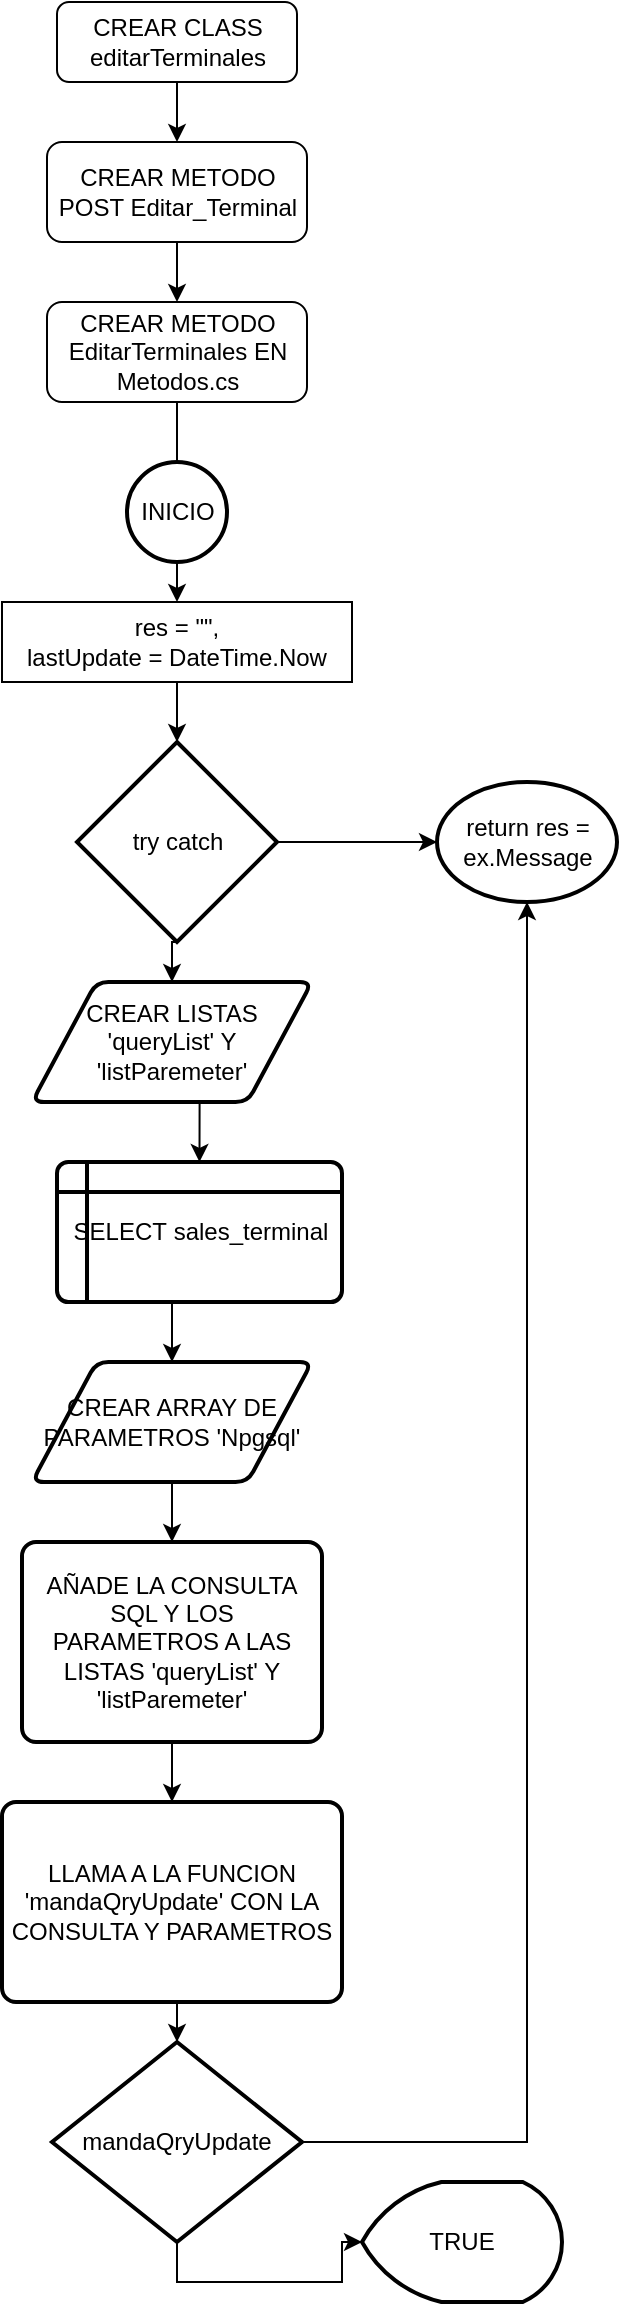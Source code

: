 <mxfile version="22.1.18" type="github">
  <diagram id="C5RBs43oDa-KdzZeNtuy" name="Page-1">
    <mxGraphModel dx="854" dy="560" grid="1" gridSize="10" guides="1" tooltips="1" connect="1" arrows="1" fold="1" page="1" pageScale="1" pageWidth="827" pageHeight="1169" math="0" shadow="0">
      <root>
        <mxCell id="WIyWlLk6GJQsqaUBKTNV-0" />
        <mxCell id="WIyWlLk6GJQsqaUBKTNV-1" parent="WIyWlLk6GJQsqaUBKTNV-0" />
        <mxCell id="eBw8Ar5XhQQsJudOyLyj-0" style="edgeStyle=orthogonalEdgeStyle;rounded=0;orthogonalLoop=1;jettySize=auto;html=1;exitX=0.5;exitY=1;exitDx=0;exitDy=0;entryX=0.5;entryY=0;entryDx=0;entryDy=0;" edge="1" parent="WIyWlLk6GJQsqaUBKTNV-1" source="eBw8Ar5XhQQsJudOyLyj-1" target="eBw8Ar5XhQQsJudOyLyj-3">
          <mxGeometry relative="1" as="geometry" />
        </mxCell>
        <mxCell id="eBw8Ar5XhQQsJudOyLyj-1" value="CREAR CLASS editarTerminales" style="rounded=1;whiteSpace=wrap;html=1;fontSize=12;glass=0;strokeWidth=1;shadow=0;" vertex="1" parent="WIyWlLk6GJQsqaUBKTNV-1">
          <mxGeometry x="67.5" width="120" height="40" as="geometry" />
        </mxCell>
        <mxCell id="eBw8Ar5XhQQsJudOyLyj-2" style="edgeStyle=orthogonalEdgeStyle;rounded=0;orthogonalLoop=1;jettySize=auto;html=1;exitX=0.5;exitY=1;exitDx=0;exitDy=0;entryX=0.5;entryY=0;entryDx=0;entryDy=0;" edge="1" parent="WIyWlLk6GJQsqaUBKTNV-1" source="eBw8Ar5XhQQsJudOyLyj-3" target="eBw8Ar5XhQQsJudOyLyj-5">
          <mxGeometry relative="1" as="geometry" />
        </mxCell>
        <mxCell id="eBw8Ar5XhQQsJudOyLyj-3" value="CREAR METODO POST Editar_Terminal" style="rounded=1;whiteSpace=wrap;html=1;" vertex="1" parent="WIyWlLk6GJQsqaUBKTNV-1">
          <mxGeometry x="62.5" y="70" width="130" height="50" as="geometry" />
        </mxCell>
        <mxCell id="eBw8Ar5XhQQsJudOyLyj-4" value="" style="edgeStyle=orthogonalEdgeStyle;rounded=0;orthogonalLoop=1;jettySize=auto;html=1;" edge="1" parent="WIyWlLk6GJQsqaUBKTNV-1" source="eBw8Ar5XhQQsJudOyLyj-5" target="eBw8Ar5XhQQsJudOyLyj-8">
          <mxGeometry relative="1" as="geometry" />
        </mxCell>
        <mxCell id="eBw8Ar5XhQQsJudOyLyj-5" value="CREAR METODO EditarTerminales EN Metodos.cs" style="rounded=1;whiteSpace=wrap;html=1;" vertex="1" parent="WIyWlLk6GJQsqaUBKTNV-1">
          <mxGeometry x="62.5" y="150" width="130" height="50" as="geometry" />
        </mxCell>
        <mxCell id="eBw8Ar5XhQQsJudOyLyj-6" value="INICIO" style="strokeWidth=2;html=1;shape=mxgraph.flowchart.start_2;whiteSpace=wrap;" vertex="1" parent="WIyWlLk6GJQsqaUBKTNV-1">
          <mxGeometry x="102.5" y="230" width="50" height="50" as="geometry" />
        </mxCell>
        <mxCell id="eBw8Ar5XhQQsJudOyLyj-7" value="" style="edgeStyle=orthogonalEdgeStyle;rounded=0;orthogonalLoop=1;jettySize=auto;html=1;" edge="1" parent="WIyWlLk6GJQsqaUBKTNV-1" source="eBw8Ar5XhQQsJudOyLyj-8" target="eBw8Ar5XhQQsJudOyLyj-10">
          <mxGeometry relative="1" as="geometry" />
        </mxCell>
        <mxCell id="eBw8Ar5XhQQsJudOyLyj-8" value="res = &quot;&quot;,&lt;br&gt;lastUpdate = DateTime.Now" style="rounded=0;whiteSpace=wrap;html=1;" vertex="1" parent="WIyWlLk6GJQsqaUBKTNV-1">
          <mxGeometry x="40" y="300" width="175" height="40" as="geometry" />
        </mxCell>
        <mxCell id="eBw8Ar5XhQQsJudOyLyj-9" style="edgeStyle=orthogonalEdgeStyle;rounded=0;orthogonalLoop=1;jettySize=auto;html=1;exitX=0.5;exitY=1;exitDx=0;exitDy=0;exitPerimeter=0;entryX=0.5;entryY=0;entryDx=0;entryDy=0;" edge="1" parent="WIyWlLk6GJQsqaUBKTNV-1" source="eBw8Ar5XhQQsJudOyLyj-10" target="eBw8Ar5XhQQsJudOyLyj-14">
          <mxGeometry relative="1" as="geometry" />
        </mxCell>
        <mxCell id="eBw8Ar5XhQQsJudOyLyj-10" value="try catch" style="strokeWidth=2;html=1;shape=mxgraph.flowchart.decision;whiteSpace=wrap;" vertex="1" parent="WIyWlLk6GJQsqaUBKTNV-1">
          <mxGeometry x="77.5" y="370" width="100" height="100" as="geometry" />
        </mxCell>
        <mxCell id="eBw8Ar5XhQQsJudOyLyj-11" value="return res = ex.Message" style="strokeWidth=2;html=1;shape=mxgraph.flowchart.start_1;whiteSpace=wrap;" vertex="1" parent="WIyWlLk6GJQsqaUBKTNV-1">
          <mxGeometry x="257.5" y="390" width="90" height="60" as="geometry" />
        </mxCell>
        <mxCell id="eBw8Ar5XhQQsJudOyLyj-12" style="edgeStyle=orthogonalEdgeStyle;rounded=0;orthogonalLoop=1;jettySize=auto;html=1;exitX=1;exitY=0.5;exitDx=0;exitDy=0;exitPerimeter=0;entryX=0;entryY=0.5;entryDx=0;entryDy=0;entryPerimeter=0;" edge="1" parent="WIyWlLk6GJQsqaUBKTNV-1" source="eBw8Ar5XhQQsJudOyLyj-10" target="eBw8Ar5XhQQsJudOyLyj-11">
          <mxGeometry relative="1" as="geometry" />
        </mxCell>
        <mxCell id="eBw8Ar5XhQQsJudOyLyj-13" style="edgeStyle=orthogonalEdgeStyle;rounded=0;orthogonalLoop=1;jettySize=auto;html=1;exitX=0.5;exitY=1;exitDx=0;exitDy=0;entryX=0.5;entryY=0;entryDx=0;entryDy=0;" edge="1" parent="WIyWlLk6GJQsqaUBKTNV-1" source="eBw8Ar5XhQQsJudOyLyj-14" target="eBw8Ar5XhQQsJudOyLyj-16">
          <mxGeometry relative="1" as="geometry" />
        </mxCell>
        <mxCell id="eBw8Ar5XhQQsJudOyLyj-14" value="CREAR LISTAS &#39;queryList&#39; Y &#39;listParemeter&#39;" style="shape=parallelogram;html=1;strokeWidth=2;perimeter=parallelogramPerimeter;whiteSpace=wrap;rounded=1;arcSize=12;size=0.23;" vertex="1" parent="WIyWlLk6GJQsqaUBKTNV-1">
          <mxGeometry x="55" y="490" width="140" height="60" as="geometry" />
        </mxCell>
        <mxCell id="eBw8Ar5XhQQsJudOyLyj-15" style="edgeStyle=orthogonalEdgeStyle;rounded=0;orthogonalLoop=1;jettySize=auto;html=1;exitX=0.5;exitY=1;exitDx=0;exitDy=0;entryX=0.5;entryY=0;entryDx=0;entryDy=0;" edge="1" parent="WIyWlLk6GJQsqaUBKTNV-1" source="eBw8Ar5XhQQsJudOyLyj-16" target="eBw8Ar5XhQQsJudOyLyj-18">
          <mxGeometry relative="1" as="geometry" />
        </mxCell>
        <mxCell id="eBw8Ar5XhQQsJudOyLyj-16" value="SELECT&amp;nbsp;sales_terminal" style="shape=internalStorage;whiteSpace=wrap;html=1;dx=15;dy=15;rounded=1;arcSize=8;strokeWidth=2;" vertex="1" parent="WIyWlLk6GJQsqaUBKTNV-1">
          <mxGeometry x="67.5" y="580" width="142.5" height="70" as="geometry" />
        </mxCell>
        <mxCell id="eBw8Ar5XhQQsJudOyLyj-17" value="" style="edgeStyle=orthogonalEdgeStyle;rounded=0;orthogonalLoop=1;jettySize=auto;html=1;" edge="1" parent="WIyWlLk6GJQsqaUBKTNV-1" source="eBw8Ar5XhQQsJudOyLyj-18" target="eBw8Ar5XhQQsJudOyLyj-20">
          <mxGeometry relative="1" as="geometry" />
        </mxCell>
        <mxCell id="eBw8Ar5XhQQsJudOyLyj-18" value="CREAR ARRAY DE PARAMETROS &#39;Npgsql&#39;" style="shape=parallelogram;html=1;strokeWidth=2;perimeter=parallelogramPerimeter;whiteSpace=wrap;rounded=1;arcSize=12;size=0.23;" vertex="1" parent="WIyWlLk6GJQsqaUBKTNV-1">
          <mxGeometry x="55" y="680" width="140" height="60" as="geometry" />
        </mxCell>
        <mxCell id="eBw8Ar5XhQQsJudOyLyj-19" value="" style="edgeStyle=orthogonalEdgeStyle;rounded=0;orthogonalLoop=1;jettySize=auto;html=1;" edge="1" parent="WIyWlLk6GJQsqaUBKTNV-1" source="eBw8Ar5XhQQsJudOyLyj-20" target="eBw8Ar5XhQQsJudOyLyj-21">
          <mxGeometry relative="1" as="geometry" />
        </mxCell>
        <mxCell id="eBw8Ar5XhQQsJudOyLyj-20" value="AÑADE LA CONSULTA SQL Y LOS PARAMETROS A LAS LISTAS &#39;queryList&#39; Y &#39;listParemeter&#39;" style="rounded=1;whiteSpace=wrap;html=1;absoluteArcSize=1;arcSize=14;strokeWidth=2;" vertex="1" parent="WIyWlLk6GJQsqaUBKTNV-1">
          <mxGeometry x="50" y="770" width="150" height="100" as="geometry" />
        </mxCell>
        <mxCell id="eBw8Ar5XhQQsJudOyLyj-21" value="LLAMA A LA FUNCION &#39;mandaQryUpdate&#39; CON LA CONSULTA Y PARAMETROS" style="rounded=1;whiteSpace=wrap;html=1;absoluteArcSize=1;arcSize=14;strokeWidth=2;" vertex="1" parent="WIyWlLk6GJQsqaUBKTNV-1">
          <mxGeometry x="40" y="900" width="170" height="100" as="geometry" />
        </mxCell>
        <mxCell id="eBw8Ar5XhQQsJudOyLyj-22" value="mandaQryUpdate" style="strokeWidth=2;html=1;shape=mxgraph.flowchart.decision;whiteSpace=wrap;" vertex="1" parent="WIyWlLk6GJQsqaUBKTNV-1">
          <mxGeometry x="65" y="1020" width="125" height="100" as="geometry" />
        </mxCell>
        <mxCell id="eBw8Ar5XhQQsJudOyLyj-23" value="TRUE" style="strokeWidth=2;html=1;shape=mxgraph.flowchart.display;whiteSpace=wrap;" vertex="1" parent="WIyWlLk6GJQsqaUBKTNV-1">
          <mxGeometry x="220" y="1090" width="100" height="60" as="geometry" />
        </mxCell>
        <mxCell id="eBw8Ar5XhQQsJudOyLyj-24" style="edgeStyle=orthogonalEdgeStyle;rounded=0;orthogonalLoop=1;jettySize=auto;html=1;exitX=1;exitY=0.5;exitDx=0;exitDy=0;exitPerimeter=0;entryX=0.5;entryY=1;entryDx=0;entryDy=0;entryPerimeter=0;" edge="1" parent="WIyWlLk6GJQsqaUBKTNV-1" source="eBw8Ar5XhQQsJudOyLyj-22" target="eBw8Ar5XhQQsJudOyLyj-11">
          <mxGeometry relative="1" as="geometry" />
        </mxCell>
        <mxCell id="eBw8Ar5XhQQsJudOyLyj-25" style="edgeStyle=orthogonalEdgeStyle;rounded=0;orthogonalLoop=1;jettySize=auto;html=1;exitX=0.5;exitY=1;exitDx=0;exitDy=0;exitPerimeter=0;entryX=0;entryY=0.5;entryDx=0;entryDy=0;entryPerimeter=0;" edge="1" parent="WIyWlLk6GJQsqaUBKTNV-1" source="eBw8Ar5XhQQsJudOyLyj-22" target="eBw8Ar5XhQQsJudOyLyj-23">
          <mxGeometry relative="1" as="geometry" />
        </mxCell>
        <mxCell id="eBw8Ar5XhQQsJudOyLyj-26" style="edgeStyle=orthogonalEdgeStyle;rounded=0;orthogonalLoop=1;jettySize=auto;html=1;exitX=0.5;exitY=1;exitDx=0;exitDy=0;entryX=0.5;entryY=0;entryDx=0;entryDy=0;entryPerimeter=0;" edge="1" parent="WIyWlLk6GJQsqaUBKTNV-1" source="eBw8Ar5XhQQsJudOyLyj-21" target="eBw8Ar5XhQQsJudOyLyj-22">
          <mxGeometry relative="1" as="geometry" />
        </mxCell>
      </root>
    </mxGraphModel>
  </diagram>
</mxfile>
